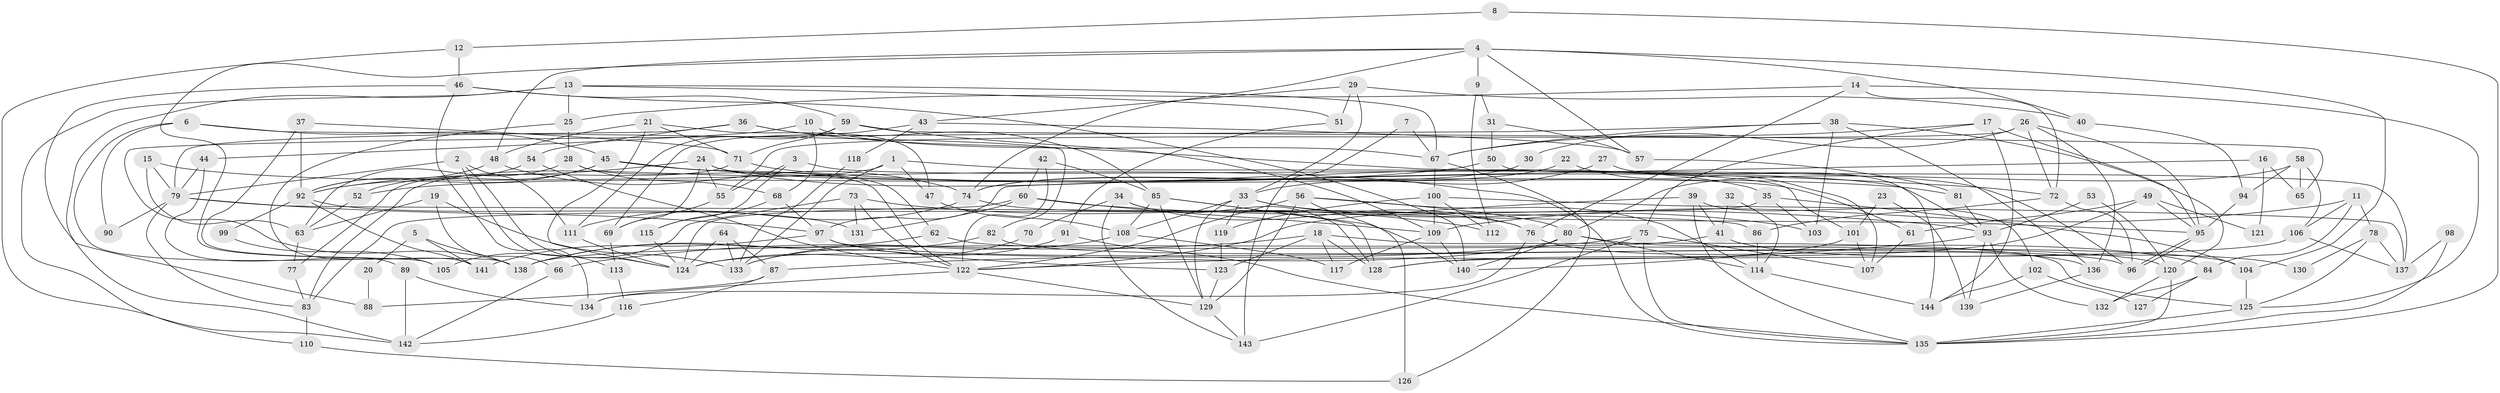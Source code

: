 // coarse degree distribution, {5: 0.1595744680851064, 10: 0.010638297872340425, 4: 0.18085106382978725, 8: 0.10638297872340426, 3: 0.18085106382978725, 2: 0.11702127659574468, 6: 0.11702127659574468, 9: 0.0425531914893617, 7: 0.07446808510638298, 11: 0.010638297872340425}
// Generated by graph-tools (version 1.1) at 2025/52/02/27/25 19:52:03]
// undirected, 144 vertices, 288 edges
graph export_dot {
graph [start="1"]
  node [color=gray90,style=filled];
  1;
  2;
  3;
  4;
  5;
  6;
  7;
  8;
  9;
  10;
  11;
  12;
  13;
  14;
  15;
  16;
  17;
  18;
  19;
  20;
  21;
  22;
  23;
  24;
  25;
  26;
  27;
  28;
  29;
  30;
  31;
  32;
  33;
  34;
  35;
  36;
  37;
  38;
  39;
  40;
  41;
  42;
  43;
  44;
  45;
  46;
  47;
  48;
  49;
  50;
  51;
  52;
  53;
  54;
  55;
  56;
  57;
  58;
  59;
  60;
  61;
  62;
  63;
  64;
  65;
  66;
  67;
  68;
  69;
  70;
  71;
  72;
  73;
  74;
  75;
  76;
  77;
  78;
  79;
  80;
  81;
  82;
  83;
  84;
  85;
  86;
  87;
  88;
  89;
  90;
  91;
  92;
  93;
  94;
  95;
  96;
  97;
  98;
  99;
  100;
  101;
  102;
  103;
  104;
  105;
  106;
  107;
  108;
  109;
  110;
  111;
  112;
  113;
  114;
  115;
  116;
  117;
  118;
  119;
  120;
  121;
  122;
  123;
  124;
  125;
  126;
  127;
  128;
  129;
  130;
  131;
  132;
  133;
  134;
  135;
  136;
  137;
  138;
  139;
  140;
  141;
  142;
  143;
  144;
  1 -- 83;
  1 -- 93;
  1 -- 47;
  1 -- 133;
  2 -- 79;
  2 -- 124;
  2 -- 111;
  2 -- 113;
  3 -- 115;
  3 -- 96;
  3 -- 55;
  4 -- 48;
  4 -- 105;
  4 -- 9;
  4 -- 40;
  4 -- 57;
  4 -- 74;
  4 -- 104;
  5 -- 141;
  5 -- 138;
  5 -- 20;
  6 -- 138;
  6 -- 45;
  6 -- 82;
  6 -- 90;
  7 -- 67;
  7 -- 143;
  8 -- 135;
  8 -- 12;
  9 -- 112;
  9 -- 31;
  10 -- 44;
  10 -- 67;
  10 -- 68;
  11 -- 106;
  11 -- 84;
  11 -- 78;
  11 -- 109;
  12 -- 46;
  12 -- 142;
  13 -- 110;
  13 -- 51;
  13 -- 25;
  13 -- 67;
  13 -- 142;
  14 -- 76;
  14 -- 125;
  14 -- 25;
  14 -- 72;
  15 -- 79;
  15 -- 63;
  15 -- 135;
  16 -- 97;
  16 -- 65;
  16 -- 121;
  17 -- 67;
  17 -- 95;
  17 -- 75;
  17 -- 144;
  18 -- 117;
  18 -- 123;
  18 -- 66;
  18 -- 125;
  18 -- 128;
  19 -- 133;
  19 -- 66;
  19 -- 63;
  20 -- 88;
  21 -- 47;
  21 -- 48;
  21 -- 71;
  21 -- 124;
  22 -- 74;
  22 -- 107;
  23 -- 139;
  23 -- 101;
  24 -- 55;
  24 -- 35;
  24 -- 61;
  24 -- 69;
  24 -- 92;
  25 -- 28;
  25 -- 141;
  26 -- 95;
  26 -- 72;
  26 -- 30;
  26 -- 55;
  26 -- 136;
  27 -- 144;
  27 -- 33;
  28 -- 68;
  28 -- 63;
  28 -- 122;
  29 -- 40;
  29 -- 33;
  29 -- 43;
  29 -- 51;
  30 -- 74;
  31 -- 57;
  31 -- 50;
  32 -- 114;
  32 -- 41;
  33 -- 129;
  33 -- 95;
  33 -- 103;
  33 -- 108;
  33 -- 119;
  34 -- 128;
  34 -- 143;
  34 -- 70;
  34 -- 76;
  35 -- 103;
  35 -- 104;
  35 -- 83;
  36 -- 85;
  36 -- 54;
  36 -- 79;
  36 -- 101;
  37 -- 71;
  37 -- 92;
  37 -- 105;
  38 -- 136;
  38 -- 138;
  38 -- 67;
  38 -- 103;
  38 -- 120;
  39 -- 135;
  39 -- 122;
  39 -- 41;
  39 -- 102;
  40 -- 94;
  41 -- 138;
  41 -- 130;
  42 -- 85;
  42 -- 60;
  42 -- 122;
  43 -- 69;
  43 -- 57;
  43 -- 118;
  44 -- 79;
  44 -- 89;
  45 -- 92;
  45 -- 52;
  45 -- 62;
  45 -- 72;
  46 -- 59;
  46 -- 140;
  46 -- 88;
  46 -- 134;
  47 -- 108;
  48 -- 74;
  48 -- 92;
  49 -- 61;
  49 -- 128;
  49 -- 95;
  49 -- 121;
  50 -- 137;
  50 -- 52;
  51 -- 91;
  52 -- 63;
  53 -- 120;
  53 -- 93;
  54 -- 92;
  54 -- 122;
  55 -- 69;
  56 -- 114;
  56 -- 122;
  56 -- 80;
  56 -- 126;
  56 -- 129;
  57 -- 81;
  58 -- 106;
  58 -- 80;
  58 -- 65;
  58 -- 94;
  59 -- 109;
  59 -- 111;
  59 -- 65;
  59 -- 71;
  60 -- 93;
  60 -- 124;
  60 -- 109;
  60 -- 131;
  61 -- 107;
  62 -- 120;
  62 -- 138;
  63 -- 77;
  64 -- 124;
  64 -- 133;
  64 -- 87;
  66 -- 142;
  67 -- 100;
  67 -- 126;
  68 -- 97;
  68 -- 115;
  69 -- 113;
  70 -- 124;
  71 -- 77;
  71 -- 81;
  72 -- 86;
  72 -- 96;
  73 -- 131;
  73 -- 122;
  73 -- 105;
  73 -- 112;
  74 -- 76;
  74 -- 111;
  75 -- 135;
  75 -- 87;
  75 -- 107;
  75 -- 143;
  76 -- 134;
  76 -- 136;
  77 -- 83;
  78 -- 125;
  78 -- 130;
  78 -- 137;
  79 -- 83;
  79 -- 86;
  79 -- 90;
  79 -- 97;
  80 -- 124;
  80 -- 84;
  80 -- 114;
  80 -- 140;
  81 -- 93;
  82 -- 96;
  82 -- 138;
  83 -- 110;
  84 -- 132;
  84 -- 127;
  85 -- 129;
  85 -- 140;
  85 -- 108;
  85 -- 128;
  86 -- 114;
  87 -- 88;
  87 -- 116;
  89 -- 134;
  89 -- 142;
  91 -- 133;
  91 -- 135;
  92 -- 141;
  92 -- 99;
  92 -- 131;
  93 -- 122;
  93 -- 132;
  93 -- 139;
  94 -- 95;
  95 -- 96;
  95 -- 96;
  97 -- 123;
  97 -- 104;
  97 -- 141;
  98 -- 137;
  98 -- 135;
  99 -- 105;
  100 -- 109;
  100 -- 112;
  100 -- 119;
  100 -- 137;
  101 -- 140;
  101 -- 107;
  102 -- 144;
  102 -- 127;
  104 -- 125;
  106 -- 137;
  106 -- 128;
  108 -- 117;
  108 -- 133;
  109 -- 117;
  109 -- 140;
  110 -- 126;
  111 -- 124;
  113 -- 116;
  114 -- 144;
  115 -- 124;
  116 -- 142;
  118 -- 133;
  119 -- 123;
  120 -- 135;
  120 -- 132;
  122 -- 129;
  122 -- 134;
  123 -- 129;
  125 -- 135;
  129 -- 143;
  136 -- 139;
}
